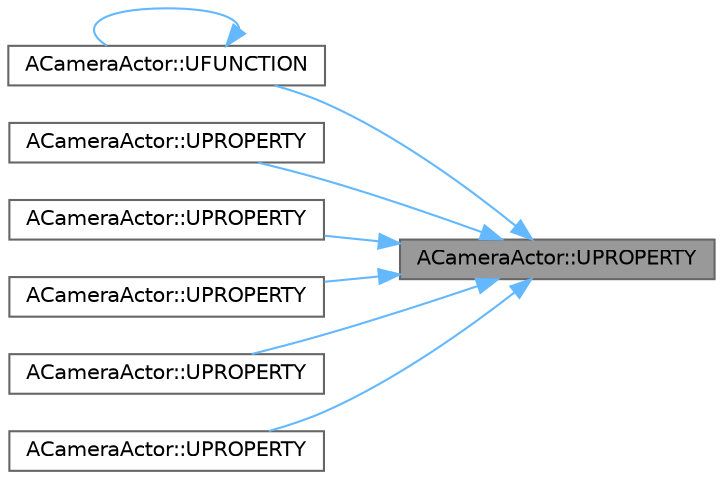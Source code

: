 digraph "ACameraActor::UPROPERTY"
{
 // INTERACTIVE_SVG=YES
 // LATEX_PDF_SIZE
  bgcolor="transparent";
  edge [fontname=Helvetica,fontsize=10,labelfontname=Helvetica,labelfontsize=10];
  node [fontname=Helvetica,fontsize=10,shape=box,height=0.2,width=0.4];
  rankdir="RL";
  Node1 [id="Node000001",label="ACameraActor::UPROPERTY",height=0.2,width=0.4,color="gray40", fillcolor="grey60", style="filled", fontcolor="black",tooltip="Specifies which player controller, if any, should automatically use this Camera when the controller i..."];
  Node1 -> Node2 [id="edge1_Node000001_Node000002",dir="back",color="steelblue1",style="solid",tooltip=" "];
  Node2 [id="Node000002",label="ACameraActor::UFUNCTION",height=0.2,width=0.4,color="grey40", fillcolor="white", style="filled",URL="$dd/d6b/classACameraActor.html#a2f678ab8dc976c01d7e7e52945f45677",tooltip="Returns index of the player for whom we auto-activate, or INDEX_NONE (-1) if disabled."];
  Node2 -> Node2 [id="edge2_Node000002_Node000002",dir="back",color="steelblue1",style="solid",tooltip=" "];
  Node1 -> Node3 [id="edge3_Node000001_Node000003",dir="back",color="steelblue1",style="solid",tooltip=" "];
  Node3 [id="Node000003",label="ACameraActor::UPROPERTY",height=0.2,width=0.4,color="grey40", fillcolor="white", style="filled",URL="$dd/d6b/classACameraActor.html#a37ad7b0c1dae5bb7bd2c40edc639f554",tooltip=" "];
  Node1 -> Node4 [id="edge4_Node000001_Node000004",dir="back",color="steelblue1",style="solid",tooltip=" "];
  Node4 [id="Node000004",label="ACameraActor::UPROPERTY",height=0.2,width=0.4,color="grey40", fillcolor="white", style="filled",URL="$dd/d6b/classACameraActor.html#a35f02017a2b7e435cc5359407bcbd1bf",tooltip=" "];
  Node1 -> Node5 [id="edge5_Node000001_Node000005",dir="back",color="steelblue1",style="solid",tooltip=" "];
  Node5 [id="Node000005",label="ACameraActor::UPROPERTY",height=0.2,width=0.4,color="grey40", fillcolor="white", style="filled",URL="$dd/d6b/classACameraActor.html#a6b84c4e9eaad0d273c3353c4bd33d08b",tooltip=" "];
  Node1 -> Node6 [id="edge6_Node000001_Node000006",dir="back",color="steelblue1",style="solid",tooltip=" "];
  Node6 [id="Node000006",label="ACameraActor::UPROPERTY",height=0.2,width=0.4,color="grey40", fillcolor="white", style="filled",URL="$dd/d6b/classACameraActor.html#a11ea086920ae043b130c2f177cdf8f91",tooltip=" "];
  Node1 -> Node7 [id="edge7_Node000001_Node000007",dir="back",color="steelblue1",style="solid",tooltip=" "];
  Node7 [id="Node000007",label="ACameraActor::UPROPERTY",height=0.2,width=0.4,color="grey40", fillcolor="white", style="filled",URL="$dd/d6b/classACameraActor.html#a14dba363e5bf24cddca5afa96609c1de",tooltip=" "];
}
